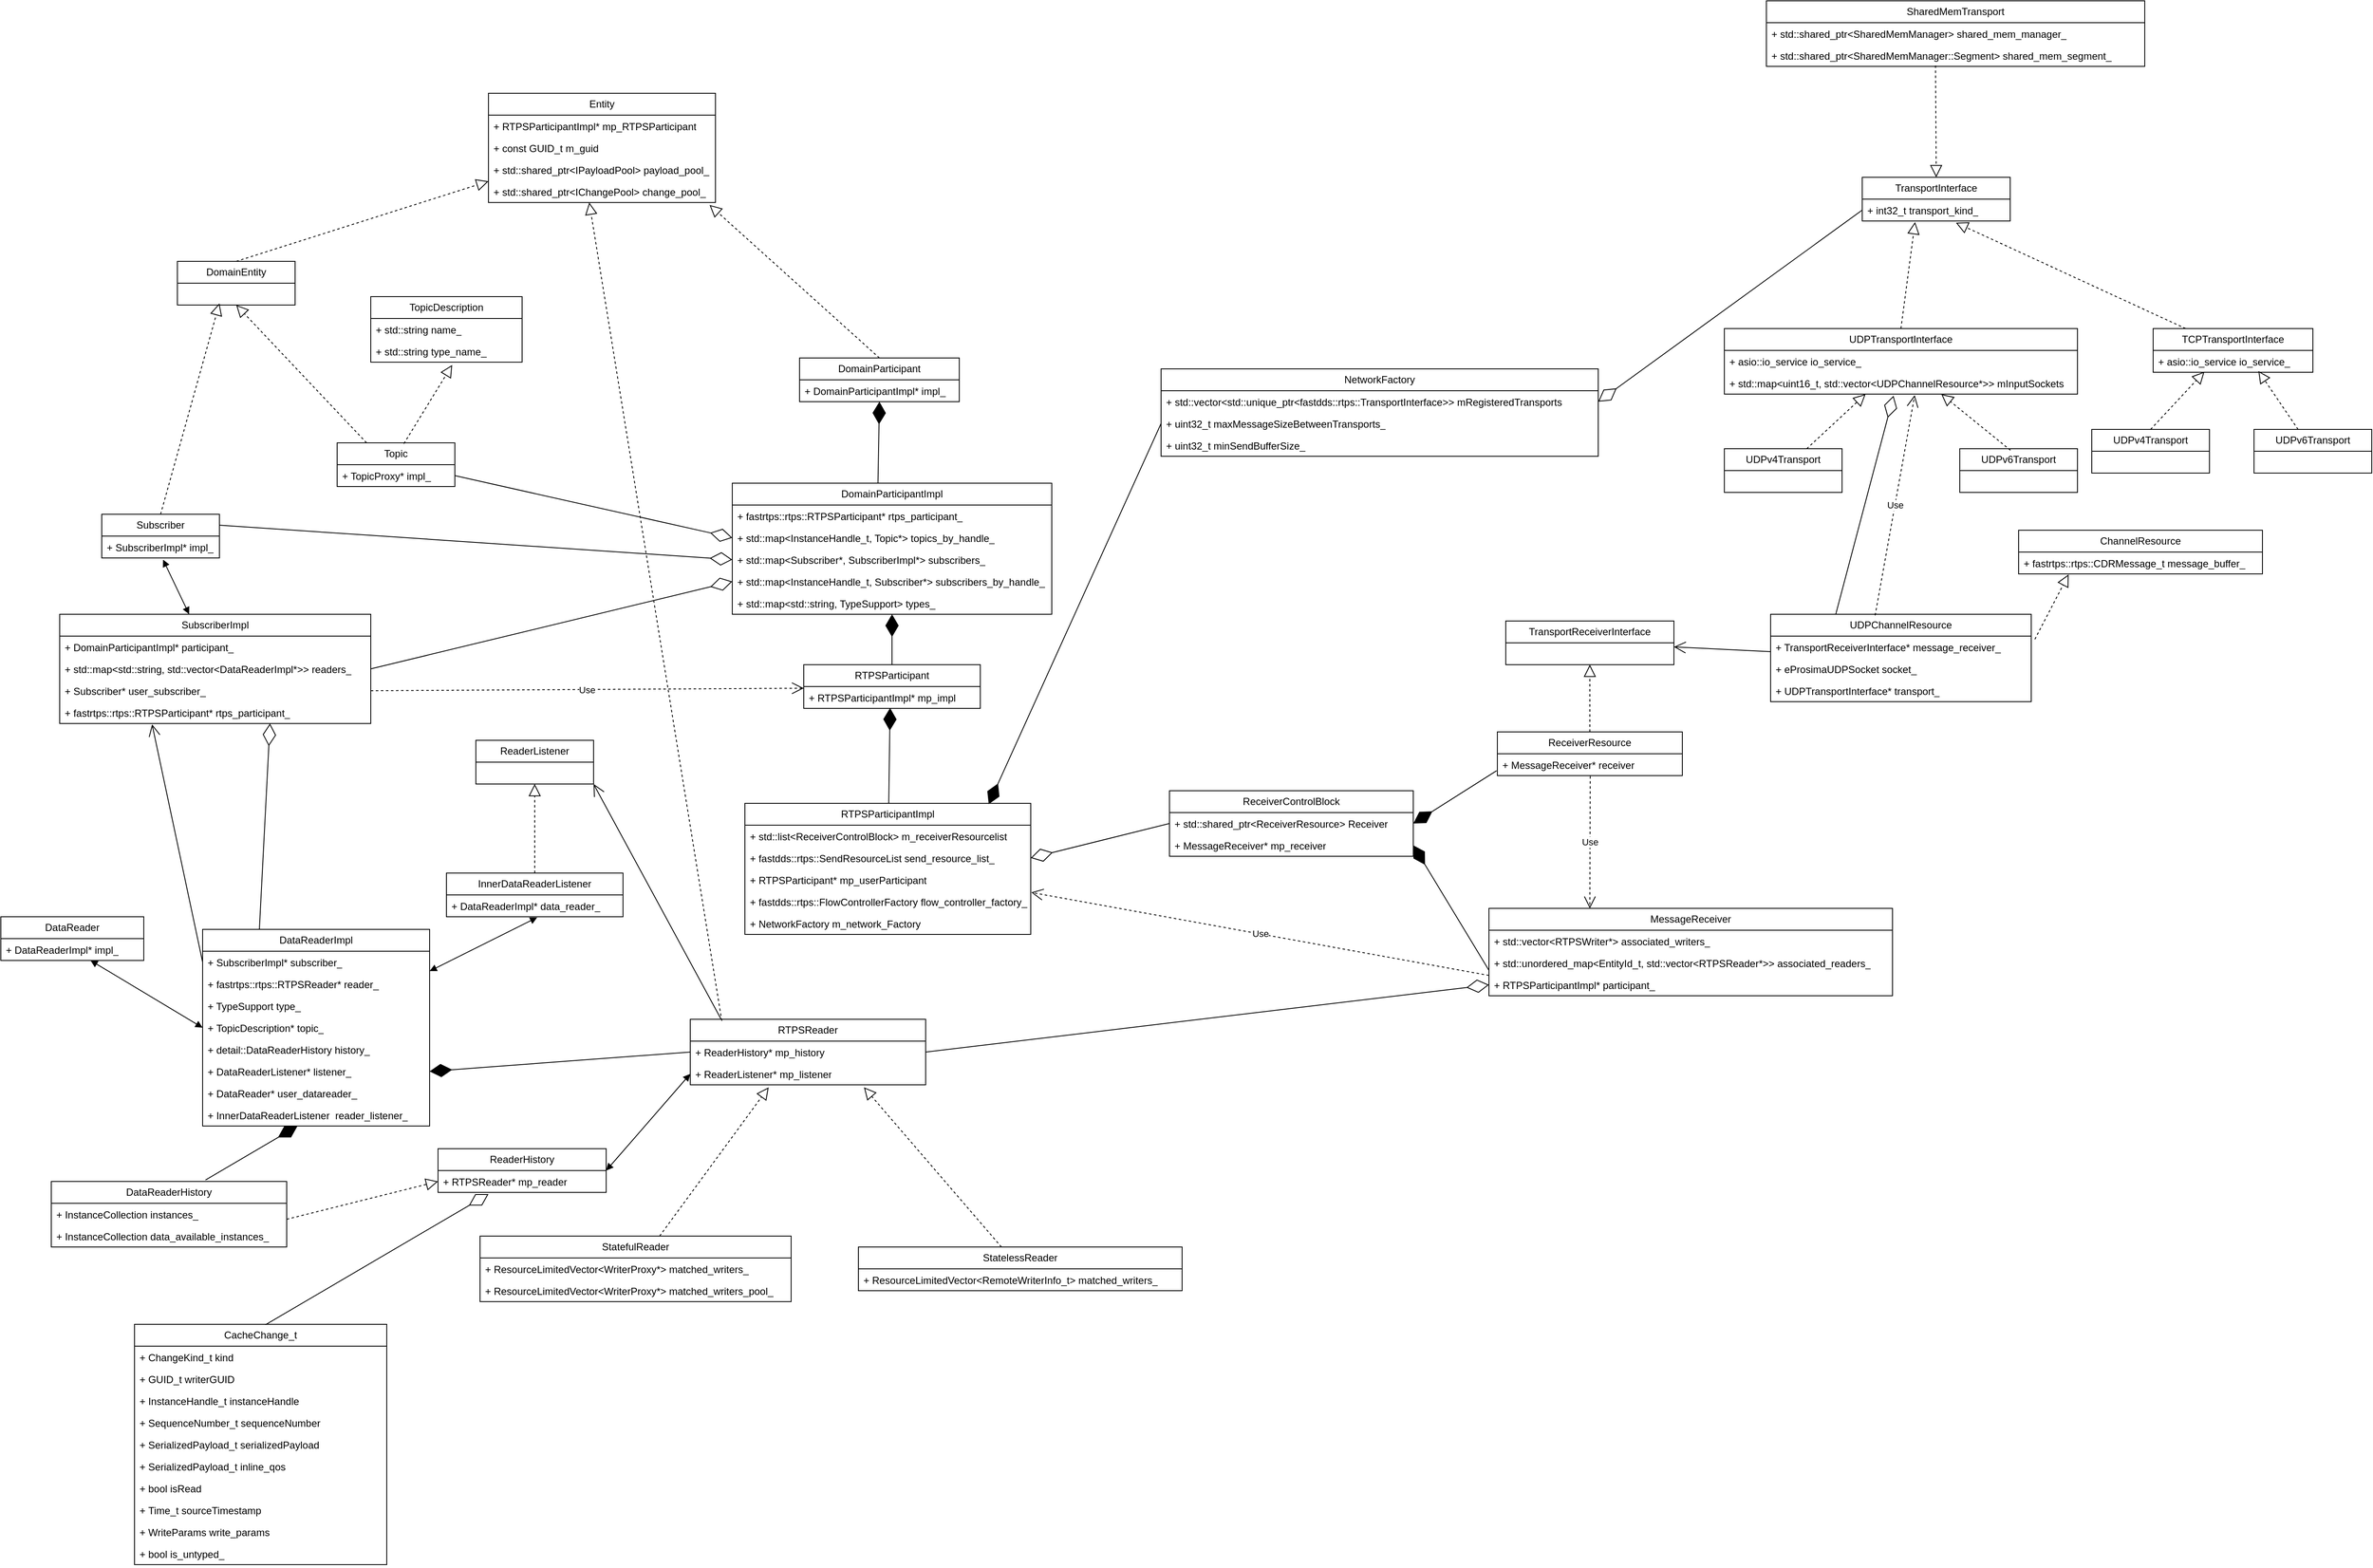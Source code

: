 <mxfile version="27.0.2">
  <diagram name="第 1 页" id="vm6wRU-FiRaA4zd8OIxc">
    <mxGraphModel dx="2172" dy="2012" grid="1" gridSize="10" guides="1" tooltips="1" connect="1" arrows="1" fold="1" page="1" pageScale="1" pageWidth="827" pageHeight="1169" math="0" shadow="0">
      <root>
        <mxCell id="0" />
        <mxCell id="1" parent="0" />
        <mxCell id="5msKdxK_E8r9SVuPKgx9-21" value="DomainParticipant" style="swimlane;fontStyle=0;childLayout=stackLayout;horizontal=1;startSize=26;fillColor=none;horizontalStack=0;resizeParent=1;resizeParentMax=0;resizeLast=0;collapsible=1;marginBottom=0;whiteSpace=wrap;html=1;" parent="1" vertex="1">
          <mxGeometry x="390" y="255" width="190" height="52" as="geometry" />
        </mxCell>
        <mxCell id="5msKdxK_E8r9SVuPKgx9-22" value="+&amp;nbsp;DomainParticipantImpl* impl_" style="text;strokeColor=none;fillColor=none;align=left;verticalAlign=top;spacingLeft=4;spacingRight=4;overflow=hidden;rotatable=0;points=[[0,0.5],[1,0.5]];portConstraint=eastwest;whiteSpace=wrap;html=1;" parent="5msKdxK_E8r9SVuPKgx9-21" vertex="1">
          <mxGeometry y="26" width="190" height="26" as="geometry" />
        </mxCell>
        <mxCell id="5msKdxK_E8r9SVuPKgx9-23" value="Topic" style="swimlane;fontStyle=0;childLayout=stackLayout;horizontal=1;startSize=26;fillColor=none;horizontalStack=0;resizeParent=1;resizeParentMax=0;resizeLast=0;collapsible=1;marginBottom=0;whiteSpace=wrap;html=1;" parent="1" vertex="1">
          <mxGeometry x="-160" y="356" width="140" height="52" as="geometry" />
        </mxCell>
        <mxCell id="5msKdxK_E8r9SVuPKgx9-24" value="+ TopicProxy* impl_" style="text;strokeColor=none;fillColor=none;align=left;verticalAlign=top;spacingLeft=4;spacingRight=4;overflow=hidden;rotatable=0;points=[[0,0.5],[1,0.5]];portConstraint=eastwest;whiteSpace=wrap;html=1;" parent="5msKdxK_E8r9SVuPKgx9-23" vertex="1">
          <mxGeometry y="26" width="140" height="26" as="geometry" />
        </mxCell>
        <mxCell id="5msKdxK_E8r9SVuPKgx9-25" value="TopicDescription" style="swimlane;fontStyle=0;childLayout=stackLayout;horizontal=1;startSize=26;fillColor=none;horizontalStack=0;resizeParent=1;resizeParentMax=0;resizeLast=0;collapsible=1;marginBottom=0;whiteSpace=wrap;html=1;" parent="1" vertex="1">
          <mxGeometry x="-120" y="182" width="180" height="78" as="geometry" />
        </mxCell>
        <mxCell id="5msKdxK_E8r9SVuPKgx9-26" value="+ std::string name_" style="text;strokeColor=none;fillColor=none;align=left;verticalAlign=top;spacingLeft=4;spacingRight=4;overflow=hidden;rotatable=0;points=[[0,0.5],[1,0.5]];portConstraint=eastwest;whiteSpace=wrap;html=1;" parent="5msKdxK_E8r9SVuPKgx9-25" vertex="1">
          <mxGeometry y="26" width="180" height="26" as="geometry" />
        </mxCell>
        <mxCell id="5msKdxK_E8r9SVuPKgx9-27" value="+ std::string type_name_" style="text;strokeColor=none;fillColor=none;align=left;verticalAlign=top;spacingLeft=4;spacingRight=4;overflow=hidden;rotatable=0;points=[[0,0.5],[1,0.5]];portConstraint=eastwest;whiteSpace=wrap;html=1;" parent="5msKdxK_E8r9SVuPKgx9-25" vertex="1">
          <mxGeometry y="52" width="180" height="26" as="geometry" />
        </mxCell>
        <mxCell id="5msKdxK_E8r9SVuPKgx9-28" value="&lt;span style=&quot;text-align: left;&quot;&gt;DomainParticipantImpl&lt;/span&gt;" style="swimlane;fontStyle=0;childLayout=stackLayout;horizontal=1;startSize=26;fillColor=none;horizontalStack=0;resizeParent=1;resizeParentMax=0;resizeLast=0;collapsible=1;marginBottom=0;whiteSpace=wrap;html=1;" parent="1" vertex="1">
          <mxGeometry x="310" y="404" width="380" height="156" as="geometry" />
        </mxCell>
        <mxCell id="5msKdxK_E8r9SVuPKgx9-29" value="+&amp;nbsp;fastrtps::rtps::RTPSParticipant* rtps_participant_" style="text;strokeColor=none;fillColor=none;align=left;verticalAlign=top;spacingLeft=4;spacingRight=4;overflow=hidden;rotatable=0;points=[[0,0.5],[1,0.5]];portConstraint=eastwest;whiteSpace=wrap;html=1;" parent="5msKdxK_E8r9SVuPKgx9-28" vertex="1">
          <mxGeometry y="26" width="380" height="26" as="geometry" />
        </mxCell>
        <mxCell id="5msKdxK_E8r9SVuPKgx9-30" value="+ std::map&amp;lt;InstanceHandle_t, Topic*&amp;gt; topics_by_handle_" style="text;strokeColor=none;fillColor=none;align=left;verticalAlign=top;spacingLeft=4;spacingRight=4;overflow=hidden;rotatable=0;points=[[0,0.5],[1,0.5]];portConstraint=eastwest;whiteSpace=wrap;html=1;" parent="5msKdxK_E8r9SVuPKgx9-28" vertex="1">
          <mxGeometry y="52" width="380" height="26" as="geometry" />
        </mxCell>
        <mxCell id="5msKdxK_E8r9SVuPKgx9-31" value="+&amp;nbsp;std::map&amp;lt;Subscriber*, SubscriberImpl*&amp;gt; subscribers_" style="text;strokeColor=none;fillColor=none;align=left;verticalAlign=top;spacingLeft=4;spacingRight=4;overflow=hidden;rotatable=0;points=[[0,0.5],[1,0.5]];portConstraint=eastwest;whiteSpace=wrap;html=1;" parent="5msKdxK_E8r9SVuPKgx9-28" vertex="1">
          <mxGeometry y="78" width="380" height="26" as="geometry" />
        </mxCell>
        <mxCell id="5msKdxK_E8r9SVuPKgx9-32" value="+ std::map&amp;lt;InstanceHandle_t, Subscriber*&amp;gt; subscribers_by_handle_" style="text;strokeColor=none;fillColor=none;align=left;verticalAlign=top;spacingLeft=4;spacingRight=4;overflow=hidden;rotatable=0;points=[[0,0.5],[1,0.5]];portConstraint=eastwest;whiteSpace=wrap;html=1;" parent="5msKdxK_E8r9SVuPKgx9-28" vertex="1">
          <mxGeometry y="104" width="380" height="26" as="geometry" />
        </mxCell>
        <mxCell id="yxsyLYAX-XFM5WchAZB6-1" value="+&amp;nbsp;std::map&amp;lt;std::string, TypeSupport&amp;gt; types_" style="text;strokeColor=none;fillColor=none;align=left;verticalAlign=top;spacingLeft=4;spacingRight=4;overflow=hidden;rotatable=0;points=[[0,0.5],[1,0.5]];portConstraint=eastwest;whiteSpace=wrap;html=1;" parent="5msKdxK_E8r9SVuPKgx9-28" vertex="1">
          <mxGeometry y="130" width="380" height="26" as="geometry" />
        </mxCell>
        <mxCell id="5msKdxK_E8r9SVuPKgx9-33" value="&lt;span style=&quot;text-align: left;&quot;&gt;RTPSParticipant&lt;/span&gt;" style="swimlane;fontStyle=0;childLayout=stackLayout;horizontal=1;startSize=26;fillColor=none;horizontalStack=0;resizeParent=1;resizeParentMax=0;resizeLast=0;collapsible=1;marginBottom=0;whiteSpace=wrap;html=1;" parent="1" vertex="1">
          <mxGeometry x="395" y="620" width="210" height="52" as="geometry" />
        </mxCell>
        <mxCell id="5msKdxK_E8r9SVuPKgx9-34" value="+&amp;nbsp;RTPSParticipantImpl* mp_impl" style="text;strokeColor=none;fillColor=none;align=left;verticalAlign=top;spacingLeft=4;spacingRight=4;overflow=hidden;rotatable=0;points=[[0,0.5],[1,0.5]];portConstraint=eastwest;whiteSpace=wrap;html=1;" parent="5msKdxK_E8r9SVuPKgx9-33" vertex="1">
          <mxGeometry y="26" width="210" height="26" as="geometry" />
        </mxCell>
        <mxCell id="5msKdxK_E8r9SVuPKgx9-35" value="" style="endArrow=diamondThin;endFill=1;endSize=24;html=1;rounded=0;entryX=0.5;entryY=1;entryDx=0;entryDy=0;exitX=0.456;exitY=0;exitDx=0;exitDy=0;exitPerimeter=0;" parent="1" source="5msKdxK_E8r9SVuPKgx9-28" target="5msKdxK_E8r9SVuPKgx9-21" edge="1">
          <mxGeometry width="160" relative="1" as="geometry">
            <mxPoint x="230" y="295" as="sourcePoint" />
            <mxPoint x="390" y="295" as="targetPoint" />
          </mxGeometry>
        </mxCell>
        <mxCell id="5msKdxK_E8r9SVuPKgx9-36" value="" style="endArrow=diamondThin;endFill=1;endSize=24;html=1;rounded=0;exitX=0.5;exitY=0;exitDx=0;exitDy=0;" parent="1" source="5msKdxK_E8r9SVuPKgx9-33" target="5msKdxK_E8r9SVuPKgx9-28" edge="1">
          <mxGeometry width="160" relative="1" as="geometry">
            <mxPoint x="441" y="575" as="sourcePoint" />
            <mxPoint x="497.34" y="574.822" as="targetPoint" />
          </mxGeometry>
        </mxCell>
        <mxCell id="5msKdxK_E8r9SVuPKgx9-37" value="RTPSParticipantImpl" style="swimlane;fontStyle=0;childLayout=stackLayout;horizontal=1;startSize=26;fillColor=none;horizontalStack=0;resizeParent=1;resizeParentMax=0;resizeLast=0;collapsible=1;marginBottom=0;whiteSpace=wrap;html=1;" parent="1" vertex="1">
          <mxGeometry x="325" y="785" width="340" height="156" as="geometry" />
        </mxCell>
        <mxCell id="5msKdxK_E8r9SVuPKgx9-38" value="+&amp;nbsp;std::list&amp;lt;ReceiverControlBlock&amp;gt; m_receiverResourcelist" style="text;strokeColor=none;fillColor=none;align=left;verticalAlign=top;spacingLeft=4;spacingRight=4;overflow=hidden;rotatable=0;points=[[0,0.5],[1,0.5]];portConstraint=eastwest;whiteSpace=wrap;html=1;" parent="5msKdxK_E8r9SVuPKgx9-37" vertex="1">
          <mxGeometry y="26" width="340" height="26" as="geometry" />
        </mxCell>
        <mxCell id="5msKdxK_E8r9SVuPKgx9-39" value="+ fastdds::rtps::SendResourceList send_resource_list_" style="text;strokeColor=none;fillColor=none;align=left;verticalAlign=top;spacingLeft=4;spacingRight=4;overflow=hidden;rotatable=0;points=[[0,0.5],[1,0.5]];portConstraint=eastwest;whiteSpace=wrap;html=1;" parent="5msKdxK_E8r9SVuPKgx9-37" vertex="1">
          <mxGeometry y="52" width="340" height="26" as="geometry" />
        </mxCell>
        <mxCell id="5msKdxK_E8r9SVuPKgx9-40" value="+ RTPSParticipant* mp_userParticipant" style="text;strokeColor=none;fillColor=none;align=left;verticalAlign=top;spacingLeft=4;spacingRight=4;overflow=hidden;rotatable=0;points=[[0,0.5],[1,0.5]];portConstraint=eastwest;whiteSpace=wrap;html=1;" parent="5msKdxK_E8r9SVuPKgx9-37" vertex="1">
          <mxGeometry y="78" width="340" height="26" as="geometry" />
        </mxCell>
        <mxCell id="5msKdxK_E8r9SVuPKgx9-41" value="+&amp;nbsp;fastdds::rtps::FlowControllerFactory flow_controller_factory_" style="text;strokeColor=none;fillColor=none;align=left;verticalAlign=top;spacingLeft=4;spacingRight=4;overflow=hidden;rotatable=0;points=[[0,0.5],[1,0.5]];portConstraint=eastwest;whiteSpace=wrap;html=1;" parent="5msKdxK_E8r9SVuPKgx9-37" vertex="1">
          <mxGeometry y="104" width="340" height="26" as="geometry" />
        </mxCell>
        <mxCell id="5msKdxK_E8r9SVuPKgx9-42" value="+&amp;nbsp;NetworkFactory m_network_Factory" style="text;strokeColor=none;fillColor=none;align=left;verticalAlign=top;spacingLeft=4;spacingRight=4;overflow=hidden;rotatable=0;points=[[0,0.5],[1,0.5]];portConstraint=eastwest;whiteSpace=wrap;html=1;" parent="5msKdxK_E8r9SVuPKgx9-37" vertex="1">
          <mxGeometry y="130" width="340" height="26" as="geometry" />
        </mxCell>
        <mxCell id="5msKdxK_E8r9SVuPKgx9-43" value="" style="endArrow=diamondThin;endFill=1;endSize=24;html=1;rounded=0;entryX=0.489;entryY=0.981;entryDx=0;entryDy=0;entryPerimeter=0;" parent="1" source="5msKdxK_E8r9SVuPKgx9-37" target="5msKdxK_E8r9SVuPKgx9-34" edge="1">
          <mxGeometry width="160" relative="1" as="geometry">
            <mxPoint x="180" y="394" as="sourcePoint" />
            <mxPoint x="310" y="394" as="targetPoint" />
          </mxGeometry>
        </mxCell>
        <mxCell id="5msKdxK_E8r9SVuPKgx9-44" value="DomainEntity" style="swimlane;fontStyle=0;childLayout=stackLayout;horizontal=1;startSize=26;fillColor=none;horizontalStack=0;resizeParent=1;resizeParentMax=0;resizeLast=0;collapsible=1;marginBottom=0;whiteSpace=wrap;html=1;" parent="1" vertex="1">
          <mxGeometry x="-350" y="140" width="140" height="52" as="geometry" />
        </mxCell>
        <mxCell id="5msKdxK_E8r9SVuPKgx9-45" value="" style="endArrow=block;dashed=1;endFill=0;endSize=12;html=1;rounded=0;entryX=0;entryY=0.03;entryDx=0;entryDy=0;exitX=0.5;exitY=0;exitDx=0;exitDy=0;entryPerimeter=0;" parent="1" source="5msKdxK_E8r9SVuPKgx9-44" target="5msKdxK_E8r9SVuPKgx9-131" edge="1">
          <mxGeometry width="160" relative="1" as="geometry">
            <mxPoint x="320" y="210" as="sourcePoint" />
            <mxPoint x="-285.0" y="22.0" as="targetPoint" />
          </mxGeometry>
        </mxCell>
        <mxCell id="5msKdxK_E8r9SVuPKgx9-48" value="" style="endArrow=block;dashed=1;endFill=0;endSize=12;html=1;rounded=0;entryX=0.5;entryY=1;entryDx=0;entryDy=0;exitX=0.25;exitY=0;exitDx=0;exitDy=0;" parent="1" source="5msKdxK_E8r9SVuPKgx9-23" target="5msKdxK_E8r9SVuPKgx9-44" edge="1">
          <mxGeometry width="160" relative="1" as="geometry">
            <mxPoint x="-130" y="350" as="sourcePoint" />
            <mxPoint x="285" y="102" as="targetPoint" />
          </mxGeometry>
        </mxCell>
        <mxCell id="5msKdxK_E8r9SVuPKgx9-49" value="" style="endArrow=diamondThin;endFill=0;endSize=24;html=1;rounded=0;entryX=0;entryY=0.5;entryDx=0;entryDy=0;exitX=1;exitY=0.5;exitDx=0;exitDy=0;" parent="1" source="5msKdxK_E8r9SVuPKgx9-24" target="5msKdxK_E8r9SVuPKgx9-30" edge="1">
          <mxGeometry width="160" relative="1" as="geometry">
            <mxPoint x="70" y="310" as="sourcePoint" />
            <mxPoint x="230" y="310" as="targetPoint" />
          </mxGeometry>
        </mxCell>
        <mxCell id="5msKdxK_E8r9SVuPKgx9-50" value="" style="endArrow=block;dashed=1;endFill=0;endSize=12;html=1;rounded=0;entryX=0.538;entryY=1.128;entryDx=0;entryDy=0;entryPerimeter=0;exitX=0.567;exitY=0.019;exitDx=0;exitDy=0;exitPerimeter=0;" parent="1" source="5msKdxK_E8r9SVuPKgx9-23" target="5msKdxK_E8r9SVuPKgx9-27" edge="1">
          <mxGeometry width="160" relative="1" as="geometry">
            <mxPoint x="-125" y="356" as="sourcePoint" />
            <mxPoint x="100" y="272" as="targetPoint" />
          </mxGeometry>
        </mxCell>
        <mxCell id="5msKdxK_E8r9SVuPKgx9-127" value="Entity" style="swimlane;fontStyle=0;childLayout=stackLayout;horizontal=1;startSize=26;fillColor=none;horizontalStack=0;resizeParent=1;resizeParentMax=0;resizeLast=0;collapsible=1;marginBottom=0;whiteSpace=wrap;html=1;" parent="1" vertex="1">
          <mxGeometry x="20" y="-60" width="270" height="130" as="geometry" />
        </mxCell>
        <mxCell id="5msKdxK_E8r9SVuPKgx9-128" value="+ RTPSParticipantImpl* mp_RTPSParticipant" style="text;strokeColor=none;fillColor=none;align=left;verticalAlign=top;spacingLeft=4;spacingRight=4;overflow=hidden;rotatable=0;points=[[0,0.5],[1,0.5]];portConstraint=eastwest;whiteSpace=wrap;html=1;" parent="5msKdxK_E8r9SVuPKgx9-127" vertex="1">
          <mxGeometry y="26" width="270" height="26" as="geometry" />
        </mxCell>
        <mxCell id="5msKdxK_E8r9SVuPKgx9-129" value="+ const GUID_t m_guid" style="text;strokeColor=none;fillColor=none;align=left;verticalAlign=top;spacingLeft=4;spacingRight=4;overflow=hidden;rotatable=0;points=[[0,0.5],[1,0.5]];portConstraint=eastwest;whiteSpace=wrap;html=1;" parent="5msKdxK_E8r9SVuPKgx9-127" vertex="1">
          <mxGeometry y="52" width="270" height="26" as="geometry" />
        </mxCell>
        <mxCell id="5msKdxK_E8r9SVuPKgx9-130" value="+ std::shared_ptr&amp;lt;IPayloadPool&amp;gt; payload_pool_" style="text;strokeColor=none;fillColor=none;align=left;verticalAlign=top;spacingLeft=4;spacingRight=4;overflow=hidden;rotatable=0;points=[[0,0.5],[1,0.5]];portConstraint=eastwest;whiteSpace=wrap;html=1;" parent="5msKdxK_E8r9SVuPKgx9-127" vertex="1">
          <mxGeometry y="78" width="270" height="26" as="geometry" />
        </mxCell>
        <mxCell id="5msKdxK_E8r9SVuPKgx9-131" value="+&amp;nbsp;std::shared_ptr&amp;lt;IChangePool&amp;gt; change_pool_" style="text;strokeColor=none;fillColor=none;align=left;verticalAlign=top;spacingLeft=4;spacingRight=4;overflow=hidden;rotatable=0;points=[[0,0.5],[1,0.5]];portConstraint=eastwest;whiteSpace=wrap;html=1;" parent="5msKdxK_E8r9SVuPKgx9-127" vertex="1">
          <mxGeometry y="104" width="270" height="26" as="geometry" />
        </mxCell>
        <mxCell id="5msKdxK_E8r9SVuPKgx9-134" value="" style="endArrow=block;dashed=1;endFill=0;endSize=12;html=1;rounded=0;entryX=0.974;entryY=1.113;entryDx=0;entryDy=0;exitX=0.5;exitY=0;exitDx=0;exitDy=0;entryPerimeter=0;" parent="1" source="5msKdxK_E8r9SVuPKgx9-21" target="5msKdxK_E8r9SVuPKgx9-131" edge="1">
          <mxGeometry width="160" relative="1" as="geometry">
            <mxPoint x="-270" y="150" as="sourcePoint" />
            <mxPoint x="30" y="55" as="targetPoint" />
          </mxGeometry>
        </mxCell>
        <mxCell id="HrnX2ELBzhHlNBZe5HWv-1" value="Subscriber" style="swimlane;fontStyle=0;childLayout=stackLayout;horizontal=1;startSize=26;fillColor=none;horizontalStack=0;resizeParent=1;resizeParentMax=0;resizeLast=0;collapsible=1;marginBottom=0;whiteSpace=wrap;html=1;" parent="1" vertex="1">
          <mxGeometry x="-440" y="441" width="140" height="52" as="geometry" />
        </mxCell>
        <mxCell id="HrnX2ELBzhHlNBZe5HWv-2" value="+ SubscriberImpl* impl_" style="text;strokeColor=none;fillColor=none;align=left;verticalAlign=top;spacingLeft=4;spacingRight=4;overflow=hidden;rotatable=0;points=[[0,0.5],[1,0.5]];portConstraint=eastwest;whiteSpace=wrap;html=1;" parent="HrnX2ELBzhHlNBZe5HWv-1" vertex="1">
          <mxGeometry y="26" width="140" height="26" as="geometry" />
        </mxCell>
        <mxCell id="HrnX2ELBzhHlNBZe5HWv-5" value="&lt;span style=&quot;text-align: left;&quot;&gt;SubscriberImpl&lt;/span&gt;" style="swimlane;fontStyle=0;childLayout=stackLayout;horizontal=1;startSize=26;fillColor=none;horizontalStack=0;resizeParent=1;resizeParentMax=0;resizeLast=0;collapsible=1;marginBottom=0;whiteSpace=wrap;html=1;" parent="1" vertex="1">
          <mxGeometry x="-490" y="560" width="370" height="130" as="geometry" />
        </mxCell>
        <mxCell id="HrnX2ELBzhHlNBZe5HWv-6" value="+&amp;nbsp;DomainParticipantImpl* participant_" style="text;strokeColor=none;fillColor=none;align=left;verticalAlign=top;spacingLeft=4;spacingRight=4;overflow=hidden;rotatable=0;points=[[0,0.5],[1,0.5]];portConstraint=eastwest;whiteSpace=wrap;html=1;" parent="HrnX2ELBzhHlNBZe5HWv-5" vertex="1">
          <mxGeometry y="26" width="370" height="26" as="geometry" />
        </mxCell>
        <mxCell id="HrnX2ELBzhHlNBZe5HWv-7" value="+&amp;nbsp;std::map&amp;lt;std::string, std::vector&amp;lt;DataReaderImpl*&amp;gt;&amp;gt; readers_" style="text;strokeColor=none;fillColor=none;align=left;verticalAlign=top;spacingLeft=4;spacingRight=4;overflow=hidden;rotatable=0;points=[[0,0.5],[1,0.5]];portConstraint=eastwest;whiteSpace=wrap;html=1;" parent="HrnX2ELBzhHlNBZe5HWv-5" vertex="1">
          <mxGeometry y="52" width="370" height="26" as="geometry" />
        </mxCell>
        <mxCell id="HrnX2ELBzhHlNBZe5HWv-8" value="+&amp;nbsp;Subscriber* user_subscriber_" style="text;strokeColor=none;fillColor=none;align=left;verticalAlign=top;spacingLeft=4;spacingRight=4;overflow=hidden;rotatable=0;points=[[0,0.5],[1,0.5]];portConstraint=eastwest;whiteSpace=wrap;html=1;" parent="HrnX2ELBzhHlNBZe5HWv-5" vertex="1">
          <mxGeometry y="78" width="370" height="26" as="geometry" />
        </mxCell>
        <mxCell id="HrnX2ELBzhHlNBZe5HWv-9" value="+&amp;nbsp;fastrtps::rtps::RTPSParticipant* rtps_participant_" style="text;strokeColor=none;fillColor=none;align=left;verticalAlign=top;spacingLeft=4;spacingRight=4;overflow=hidden;rotatable=0;points=[[0,0.5],[1,0.5]];portConstraint=eastwest;whiteSpace=wrap;html=1;" parent="HrnX2ELBzhHlNBZe5HWv-5" vertex="1">
          <mxGeometry y="104" width="370" height="26" as="geometry" />
        </mxCell>
        <mxCell id="HrnX2ELBzhHlNBZe5HWv-10" value="" style="endArrow=block;startArrow=block;endFill=1;startFill=1;html=1;rounded=0;exitX=0.521;exitY=1.077;exitDx=0;exitDy=0;exitPerimeter=0;" parent="1" source="HrnX2ELBzhHlNBZe5HWv-2" target="HrnX2ELBzhHlNBZe5HWv-5" edge="1">
          <mxGeometry width="160" relative="1" as="geometry">
            <mxPoint x="-387" y="474" as="sourcePoint" />
            <mxPoint x="-439" y="621" as="targetPoint" />
          </mxGeometry>
        </mxCell>
        <mxCell id="HrnX2ELBzhHlNBZe5HWv-11" value="" style="endArrow=block;dashed=1;endFill=0;endSize=12;html=1;rounded=0;exitX=0.5;exitY=0;exitDx=0;exitDy=0;" parent="1" source="HrnX2ELBzhHlNBZe5HWv-1" edge="1">
          <mxGeometry width="160" relative="1" as="geometry">
            <mxPoint x="-115" y="366" as="sourcePoint" />
            <mxPoint x="-300" y="190" as="targetPoint" />
          </mxGeometry>
        </mxCell>
        <mxCell id="HrnX2ELBzhHlNBZe5HWv-12" value="" style="endArrow=diamondThin;endFill=0;endSize=24;html=1;rounded=0;entryX=0;entryY=0.5;entryDx=0;entryDy=0;exitX=1;exitY=0.25;exitDx=0;exitDy=0;" parent="1" source="HrnX2ELBzhHlNBZe5HWv-1" target="5msKdxK_E8r9SVuPKgx9-31" edge="1">
          <mxGeometry width="160" relative="1" as="geometry">
            <mxPoint x="-10" y="405" as="sourcePoint" />
            <mxPoint x="320" y="490" as="targetPoint" />
          </mxGeometry>
        </mxCell>
        <mxCell id="HrnX2ELBzhHlNBZe5HWv-13" value="" style="endArrow=diamondThin;endFill=0;endSize=24;html=1;rounded=0;entryX=0;entryY=0.5;entryDx=0;entryDy=0;exitX=1;exitY=0.5;exitDx=0;exitDy=0;" parent="1" source="HrnX2ELBzhHlNBZe5HWv-7" target="5msKdxK_E8r9SVuPKgx9-32" edge="1">
          <mxGeometry width="160" relative="1" as="geometry">
            <mxPoint x="-295" y="476" as="sourcePoint" />
            <mxPoint x="320" y="516" as="targetPoint" />
          </mxGeometry>
        </mxCell>
        <mxCell id="HrnX2ELBzhHlNBZe5HWv-14" value="Use" style="endArrow=open;endSize=12;dashed=1;html=1;rounded=0;entryX=0.001;entryY=0.077;entryDx=0;entryDy=0;entryPerimeter=0;exitX=1;exitY=0.5;exitDx=0;exitDy=0;" parent="1" source="HrnX2ELBzhHlNBZe5HWv-8" edge="1">
          <mxGeometry width="160" relative="1" as="geometry">
            <mxPoint x="-230" y="722" as="sourcePoint" />
            <mxPoint x="395" y="648" as="targetPoint" />
          </mxGeometry>
        </mxCell>
        <mxCell id="HrnX2ELBzhHlNBZe5HWv-15" value="DataReaderImpl" style="swimlane;fontStyle=0;childLayout=stackLayout;horizontal=1;startSize=26;fillColor=none;horizontalStack=0;resizeParent=1;resizeParentMax=0;resizeLast=0;collapsible=1;marginBottom=0;whiteSpace=wrap;html=1;" parent="1" vertex="1">
          <mxGeometry x="-320" y="935" width="270" height="234" as="geometry" />
        </mxCell>
        <mxCell id="HrnX2ELBzhHlNBZe5HWv-16" value="+ SubscriberImpl* subscriber_" style="text;strokeColor=none;fillColor=none;align=left;verticalAlign=top;spacingLeft=4;spacingRight=4;overflow=hidden;rotatable=0;points=[[0,0.5],[1,0.5]];portConstraint=eastwest;whiteSpace=wrap;html=1;" parent="HrnX2ELBzhHlNBZe5HWv-15" vertex="1">
          <mxGeometry y="26" width="270" height="26" as="geometry" />
        </mxCell>
        <mxCell id="HrnX2ELBzhHlNBZe5HWv-17" value="+&amp;nbsp;fastrtps::rtps::RTPSReader* reader_" style="text;strokeColor=none;fillColor=none;align=left;verticalAlign=top;spacingLeft=4;spacingRight=4;overflow=hidden;rotatable=0;points=[[0,0.5],[1,0.5]];portConstraint=eastwest;whiteSpace=wrap;html=1;" parent="HrnX2ELBzhHlNBZe5HWv-15" vertex="1">
          <mxGeometry y="52" width="270" height="26" as="geometry" />
        </mxCell>
        <mxCell id="HrnX2ELBzhHlNBZe5HWv-18" value="+ TypeSupport type_" style="text;strokeColor=none;fillColor=none;align=left;verticalAlign=top;spacingLeft=4;spacingRight=4;overflow=hidden;rotatable=0;points=[[0,0.5],[1,0.5]];portConstraint=eastwest;whiteSpace=wrap;html=1;" parent="HrnX2ELBzhHlNBZe5HWv-15" vertex="1">
          <mxGeometry y="78" width="270" height="26" as="geometry" />
        </mxCell>
        <mxCell id="HrnX2ELBzhHlNBZe5HWv-19" value="+&amp;nbsp;TopicDescription* topic_" style="text;strokeColor=none;fillColor=none;align=left;verticalAlign=top;spacingLeft=4;spacingRight=4;overflow=hidden;rotatable=0;points=[[0,0.5],[1,0.5]];portConstraint=eastwest;whiteSpace=wrap;html=1;" parent="HrnX2ELBzhHlNBZe5HWv-15" vertex="1">
          <mxGeometry y="104" width="270" height="26" as="geometry" />
        </mxCell>
        <mxCell id="HrnX2ELBzhHlNBZe5HWv-20" value="+&amp;nbsp;detail::DataReaderHistory history_" style="text;strokeColor=none;fillColor=none;align=left;verticalAlign=top;spacingLeft=4;spacingRight=4;overflow=hidden;rotatable=0;points=[[0,0.5],[1,0.5]];portConstraint=eastwest;whiteSpace=wrap;html=1;" parent="HrnX2ELBzhHlNBZe5HWv-15" vertex="1">
          <mxGeometry y="130" width="270" height="26" as="geometry" />
        </mxCell>
        <mxCell id="HrnX2ELBzhHlNBZe5HWv-21" value="+ DataReaderListener* listener_" style="text;strokeColor=none;fillColor=none;align=left;verticalAlign=top;spacingLeft=4;spacingRight=4;overflow=hidden;rotatable=0;points=[[0,0.5],[1,0.5]];portConstraint=eastwest;whiteSpace=wrap;html=1;" parent="HrnX2ELBzhHlNBZe5HWv-15" vertex="1">
          <mxGeometry y="156" width="270" height="26" as="geometry" />
        </mxCell>
        <mxCell id="HrnX2ELBzhHlNBZe5HWv-24" value="+&amp;nbsp;DataReader* user_datareader_" style="text;strokeColor=none;fillColor=none;align=left;verticalAlign=top;spacingLeft=4;spacingRight=4;overflow=hidden;rotatable=0;points=[[0,0.5],[1,0.5]];portConstraint=eastwest;whiteSpace=wrap;html=1;" parent="HrnX2ELBzhHlNBZe5HWv-15" vertex="1">
          <mxGeometry y="182" width="270" height="26" as="geometry" />
        </mxCell>
        <mxCell id="Xvd7FZ2ElcRuBAnNoigG-66" value="&lt;div style=&quot;text-align: center;&quot;&gt;&lt;span style=&quot;background-color: transparent; color: light-dark(rgb(0, 0, 0), rgb(255, 255, 255));&quot;&gt;+ &lt;/span&gt;&lt;span style=&quot;background-color: transparent;&quot;&gt;InnerDataReaderListener&amp;nbsp;&amp;nbsp;&lt;/span&gt;&lt;span style=&quot;background-color: transparent; text-align: left;&quot;&gt;reader_listener_&lt;/span&gt;&lt;/div&gt;" style="text;strokeColor=none;fillColor=none;align=left;verticalAlign=top;spacingLeft=4;spacingRight=4;overflow=hidden;rotatable=0;points=[[0,0.5],[1,0.5]];portConstraint=eastwest;whiteSpace=wrap;html=1;" parent="HrnX2ELBzhHlNBZe5HWv-15" vertex="1">
          <mxGeometry y="208" width="270" height="26" as="geometry" />
        </mxCell>
        <mxCell id="HrnX2ELBzhHlNBZe5HWv-22" value="DataReader" style="swimlane;fontStyle=0;childLayout=stackLayout;horizontal=1;startSize=26;fillColor=none;horizontalStack=0;resizeParent=1;resizeParentMax=0;resizeLast=0;collapsible=1;marginBottom=0;whiteSpace=wrap;html=1;" parent="1" vertex="1">
          <mxGeometry x="-560" y="920" width="170" height="52" as="geometry" />
        </mxCell>
        <mxCell id="HrnX2ELBzhHlNBZe5HWv-23" value="+&amp;nbsp;DataReaderImpl* impl_" style="text;strokeColor=none;fillColor=none;align=left;verticalAlign=top;spacingLeft=4;spacingRight=4;overflow=hidden;rotatable=0;points=[[0,0.5],[1,0.5]];portConstraint=eastwest;whiteSpace=wrap;html=1;" parent="HrnX2ELBzhHlNBZe5HWv-22" vertex="1">
          <mxGeometry y="26" width="170" height="26" as="geometry" />
        </mxCell>
        <mxCell id="HrnX2ELBzhHlNBZe5HWv-25" value="" style="endArrow=block;startArrow=block;endFill=1;startFill=1;html=1;rounded=0;exitX=0;exitY=0.5;exitDx=0;exitDy=0;" parent="1" source="HrnX2ELBzhHlNBZe5HWv-19" target="HrnX2ELBzhHlNBZe5HWv-23" edge="1">
          <mxGeometry width="160" relative="1" as="geometry">
            <mxPoint x="-111" y="1039" as="sourcePoint" />
            <mxPoint x="-250" y="1039" as="targetPoint" />
          </mxGeometry>
        </mxCell>
        <mxCell id="HrnX2ELBzhHlNBZe5HWv-26" value="" style="endArrow=diamondThin;endFill=0;endSize=24;html=1;rounded=0;entryX=0.676;entryY=1;entryDx=0;entryDy=0;exitX=0.25;exitY=0;exitDx=0;exitDy=0;entryPerimeter=0;" parent="1" source="HrnX2ELBzhHlNBZe5HWv-15" target="HrnX2ELBzhHlNBZe5HWv-9" edge="1">
          <mxGeometry width="160" relative="1" as="geometry">
            <mxPoint x="-110" y="635" as="sourcePoint" />
            <mxPoint x="320" y="542" as="targetPoint" />
          </mxGeometry>
        </mxCell>
        <mxCell id="HrnX2ELBzhHlNBZe5HWv-27" value="" style="endArrow=open;endFill=1;endSize=12;html=1;rounded=0;exitX=0;exitY=0.5;exitDx=0;exitDy=0;entryX=0.297;entryY=1.038;entryDx=0;entryDy=0;entryPerimeter=0;" parent="1" source="HrnX2ELBzhHlNBZe5HWv-16" target="HrnX2ELBzhHlNBZe5HWv-9" edge="1">
          <mxGeometry width="160" relative="1" as="geometry">
            <mxPoint x="-113" y="984" as="sourcePoint" />
            <mxPoint x="-397" y="750" as="targetPoint" />
          </mxGeometry>
        </mxCell>
        <mxCell id="HrnX2ELBzhHlNBZe5HWv-28" value="&lt;span style=&quot;text-align: left;&quot;&gt;RTPSReader&lt;/span&gt;" style="swimlane;fontStyle=0;childLayout=stackLayout;horizontal=1;startSize=26;fillColor=none;horizontalStack=0;resizeParent=1;resizeParentMax=0;resizeLast=0;collapsible=1;marginBottom=0;whiteSpace=wrap;html=1;" parent="1" vertex="1">
          <mxGeometry x="260" y="1042" width="280" height="78" as="geometry" />
        </mxCell>
        <mxCell id="HrnX2ELBzhHlNBZe5HWv-29" value="+ ReaderHistory* mp_history" style="text;strokeColor=none;fillColor=none;align=left;verticalAlign=top;spacingLeft=4;spacingRight=4;overflow=hidden;rotatable=0;points=[[0,0.5],[1,0.5]];portConstraint=eastwest;whiteSpace=wrap;html=1;" parent="HrnX2ELBzhHlNBZe5HWv-28" vertex="1">
          <mxGeometry y="26" width="280" height="26" as="geometry" />
        </mxCell>
        <mxCell id="HrnX2ELBzhHlNBZe5HWv-30" value="+ ReaderListener* mp_listener" style="text;strokeColor=none;fillColor=none;align=left;verticalAlign=top;spacingLeft=4;spacingRight=4;overflow=hidden;rotatable=0;points=[[0,0.5],[1,0.5]];portConstraint=eastwest;whiteSpace=wrap;html=1;" parent="HrnX2ELBzhHlNBZe5HWv-28" vertex="1">
          <mxGeometry y="52" width="280" height="26" as="geometry" />
        </mxCell>
        <mxCell id="HrnX2ELBzhHlNBZe5HWv-31" value="" style="endArrow=block;dashed=1;endFill=0;endSize=12;html=1;rounded=0;entryX=0.444;entryY=1;entryDx=0;entryDy=0;entryPerimeter=0;exitX=0.134;exitY=0.024;exitDx=0;exitDy=0;exitPerimeter=0;" parent="1" source="HrnX2ELBzhHlNBZe5HWv-28" target="5msKdxK_E8r9SVuPKgx9-131" edge="1">
          <mxGeometry width="160" relative="1" as="geometry">
            <mxPoint x="240" y="940" as="sourcePoint" />
            <mxPoint x="160" y="110" as="targetPoint" />
          </mxGeometry>
        </mxCell>
        <mxCell id="HrnX2ELBzhHlNBZe5HWv-32" value="" style="endArrow=diamondThin;endFill=1;endSize=24;html=1;rounded=0;entryX=1;entryY=0.5;entryDx=0;entryDy=0;exitX=0;exitY=0.5;exitDx=0;exitDy=0;" parent="1" source="HrnX2ELBzhHlNBZe5HWv-29" target="HrnX2ELBzhHlNBZe5HWv-21" edge="1">
          <mxGeometry width="160" relative="1" as="geometry">
            <mxPoint x="259" y="1125" as="sourcePoint" />
            <mxPoint x="100" y="1057" as="targetPoint" />
          </mxGeometry>
        </mxCell>
        <mxCell id="HrnX2ELBzhHlNBZe5HWv-33" value="StatefulReader" style="swimlane;fontStyle=0;childLayout=stackLayout;horizontal=1;startSize=26;fillColor=none;horizontalStack=0;resizeParent=1;resizeParentMax=0;resizeLast=0;collapsible=1;marginBottom=0;whiteSpace=wrap;html=1;" parent="1" vertex="1">
          <mxGeometry x="10" y="1300" width="370" height="78" as="geometry" />
        </mxCell>
        <mxCell id="HrnX2ELBzhHlNBZe5HWv-34" value="+ ResourceLimitedVector&amp;lt;WriterProxy*&amp;gt; matched_writers_" style="text;strokeColor=none;fillColor=none;align=left;verticalAlign=top;spacingLeft=4;spacingRight=4;overflow=hidden;rotatable=0;points=[[0,0.5],[1,0.5]];portConstraint=eastwest;whiteSpace=wrap;html=1;" parent="HrnX2ELBzhHlNBZe5HWv-33" vertex="1">
          <mxGeometry y="26" width="370" height="26" as="geometry" />
        </mxCell>
        <mxCell id="HrnX2ELBzhHlNBZe5HWv-35" value="+ ResourceLimitedVector&amp;lt;WriterProxy*&amp;gt; matched_writers_pool_" style="text;strokeColor=none;fillColor=none;align=left;verticalAlign=top;spacingLeft=4;spacingRight=4;overflow=hidden;rotatable=0;points=[[0,0.5],[1,0.5]];portConstraint=eastwest;whiteSpace=wrap;html=1;" parent="HrnX2ELBzhHlNBZe5HWv-33" vertex="1">
          <mxGeometry y="52" width="370" height="26" as="geometry" />
        </mxCell>
        <mxCell id="HrnX2ELBzhHlNBZe5HWv-37" value="StatelessReader" style="swimlane;fontStyle=0;childLayout=stackLayout;horizontal=1;startSize=26;fillColor=none;horizontalStack=0;resizeParent=1;resizeParentMax=0;resizeLast=0;collapsible=1;marginBottom=0;whiteSpace=wrap;html=1;" parent="1" vertex="1">
          <mxGeometry x="460" y="1313" width="385" height="52" as="geometry" />
        </mxCell>
        <mxCell id="HrnX2ELBzhHlNBZe5HWv-38" value="+ ResourceLimitedVector&amp;lt;RemoteWriterInfo_t&amp;gt; matched_writers_" style="text;strokeColor=none;fillColor=none;align=left;verticalAlign=top;spacingLeft=4;spacingRight=4;overflow=hidden;rotatable=0;points=[[0,0.5],[1,0.5]];portConstraint=eastwest;whiteSpace=wrap;html=1;" parent="HrnX2ELBzhHlNBZe5HWv-37" vertex="1">
          <mxGeometry y="26" width="385" height="26" as="geometry" />
        </mxCell>
        <mxCell id="HrnX2ELBzhHlNBZe5HWv-42" value="" style="endArrow=block;dashed=1;endFill=0;endSize=12;html=1;rounded=0;entryX=0.738;entryY=1.115;entryDx=0;entryDy=0;entryPerimeter=0;" parent="1" source="HrnX2ELBzhHlNBZe5HWv-37" target="HrnX2ELBzhHlNBZe5HWv-30" edge="1">
          <mxGeometry width="160" relative="1" as="geometry">
            <mxPoint x="712" y="1322" as="sourcePoint" />
            <mxPoint x="510" y="1140" as="targetPoint" />
          </mxGeometry>
        </mxCell>
        <mxCell id="HrnX2ELBzhHlNBZe5HWv-43" value="" style="endArrow=block;dashed=1;endFill=0;endSize=12;html=1;rounded=0;entryX=0.333;entryY=1.115;entryDx=0;entryDy=0;entryPerimeter=0;" parent="1" source="HrnX2ELBzhHlNBZe5HWv-33" target="HrnX2ELBzhHlNBZe5HWv-30" edge="1">
          <mxGeometry width="160" relative="1" as="geometry">
            <mxPoint x="630" y="1240" as="sourcePoint" />
            <mxPoint x="477" y="1133" as="targetPoint" />
          </mxGeometry>
        </mxCell>
        <mxCell id="HrnX2ELBzhHlNBZe5HWv-44" value="DataReaderHistory" style="swimlane;fontStyle=0;childLayout=stackLayout;horizontal=1;startSize=26;fillColor=none;horizontalStack=0;resizeParent=1;resizeParentMax=0;resizeLast=0;collapsible=1;marginBottom=0;whiteSpace=wrap;html=1;" parent="1" vertex="1">
          <mxGeometry x="-500" y="1235" width="280" height="78" as="geometry" />
        </mxCell>
        <mxCell id="HrnX2ELBzhHlNBZe5HWv-45" value="+ InstanceCollection instances_" style="text;strokeColor=none;fillColor=none;align=left;verticalAlign=top;spacingLeft=4;spacingRight=4;overflow=hidden;rotatable=0;points=[[0,0.5],[1,0.5]];portConstraint=eastwest;whiteSpace=wrap;html=1;" parent="HrnX2ELBzhHlNBZe5HWv-44" vertex="1">
          <mxGeometry y="26" width="280" height="26" as="geometry" />
        </mxCell>
        <mxCell id="HrnX2ELBzhHlNBZe5HWv-46" value="+ InstanceCollection data_available_instances_" style="text;strokeColor=none;fillColor=none;align=left;verticalAlign=top;spacingLeft=4;spacingRight=4;overflow=hidden;rotatable=0;points=[[0,0.5],[1,0.5]];portConstraint=eastwest;whiteSpace=wrap;html=1;" parent="HrnX2ELBzhHlNBZe5HWv-44" vertex="1">
          <mxGeometry y="52" width="280" height="26" as="geometry" />
        </mxCell>
        <mxCell id="HrnX2ELBzhHlNBZe5HWv-48" value="" style="endArrow=diamondThin;endFill=1;endSize=24;html=1;rounded=0;exitX=0.655;exitY=-0.022;exitDx=0;exitDy=0;exitPerimeter=0;" parent="1" source="HrnX2ELBzhHlNBZe5HWv-44" target="Xvd7FZ2ElcRuBAnNoigG-66" edge="1">
          <mxGeometry width="160" relative="1" as="geometry">
            <mxPoint x="270" y="1091" as="sourcePoint" />
            <mxPoint x="100" y="1042" as="targetPoint" />
          </mxGeometry>
        </mxCell>
        <mxCell id="HrnX2ELBzhHlNBZe5HWv-49" value="ReaderHistory" style="swimlane;fontStyle=0;childLayout=stackLayout;horizontal=1;startSize=26;fillColor=none;horizontalStack=0;resizeParent=1;resizeParentMax=0;resizeLast=0;collapsible=1;marginBottom=0;whiteSpace=wrap;html=1;" parent="1" vertex="1">
          <mxGeometry x="-40" y="1196" width="200" height="52" as="geometry" />
        </mxCell>
        <mxCell id="HrnX2ELBzhHlNBZe5HWv-50" value="+ RTPSReader* mp_reader" style="text;strokeColor=none;fillColor=none;align=left;verticalAlign=top;spacingLeft=4;spacingRight=4;overflow=hidden;rotatable=0;points=[[0,0.5],[1,0.5]];portConstraint=eastwest;whiteSpace=wrap;html=1;" parent="HrnX2ELBzhHlNBZe5HWv-49" vertex="1">
          <mxGeometry y="26" width="200" height="26" as="geometry" />
        </mxCell>
        <mxCell id="HrnX2ELBzhHlNBZe5HWv-53" value="" style="endArrow=block;dashed=1;endFill=0;endSize=12;html=1;rounded=0;entryX=0;entryY=0.5;entryDx=0;entryDy=0;" parent="1" target="HrnX2ELBzhHlNBZe5HWv-50" edge="1">
          <mxGeometry width="160" relative="1" as="geometry">
            <mxPoint x="-220" y="1280" as="sourcePoint" />
            <mxPoint x="-100" y="1330" as="targetPoint" />
          </mxGeometry>
        </mxCell>
        <mxCell id="Xvd7FZ2ElcRuBAnNoigG-1" value="" style="endArrow=block;startArrow=block;endFill=1;startFill=1;html=1;rounded=0;exitX=0;exitY=0.5;exitDx=0;exitDy=0;entryX=1;entryY=0.5;entryDx=0;entryDy=0;" parent="1" source="HrnX2ELBzhHlNBZe5HWv-30" target="HrnX2ELBzhHlNBZe5HWv-49" edge="1">
          <mxGeometry width="160" relative="1" as="geometry">
            <mxPoint x="240" y="1196" as="sourcePoint" />
            <mxPoint x="130" y="1180" as="targetPoint" />
          </mxGeometry>
        </mxCell>
        <mxCell id="Xvd7FZ2ElcRuBAnNoigG-2" value="NetworkFactory" style="swimlane;fontStyle=0;childLayout=stackLayout;horizontal=1;startSize=26;fillColor=none;horizontalStack=0;resizeParent=1;resizeParentMax=0;resizeLast=0;collapsible=1;marginBottom=0;whiteSpace=wrap;html=1;" parent="1" vertex="1">
          <mxGeometry x="820" y="268" width="520" height="104" as="geometry" />
        </mxCell>
        <mxCell id="Xvd7FZ2ElcRuBAnNoigG-3" value="+ std::vector&amp;lt;std::unique_ptr&amp;lt;fastdds::rtps::TransportInterface&amp;gt;&amp;gt; mRegisteredTransports" style="text;strokeColor=none;fillColor=none;align=left;verticalAlign=top;spacingLeft=4;spacingRight=4;overflow=hidden;rotatable=0;points=[[0,0.5],[1,0.5]];portConstraint=eastwest;whiteSpace=wrap;html=1;" parent="Xvd7FZ2ElcRuBAnNoigG-2" vertex="1">
          <mxGeometry y="26" width="520" height="26" as="geometry" />
        </mxCell>
        <mxCell id="Xvd7FZ2ElcRuBAnNoigG-4" value="+ uint32_t maxMessageSizeBetweenTransports_" style="text;strokeColor=none;fillColor=none;align=left;verticalAlign=top;spacingLeft=4;spacingRight=4;overflow=hidden;rotatable=0;points=[[0,0.5],[1,0.5]];portConstraint=eastwest;whiteSpace=wrap;html=1;" parent="Xvd7FZ2ElcRuBAnNoigG-2" vertex="1">
          <mxGeometry y="52" width="520" height="26" as="geometry" />
        </mxCell>
        <mxCell id="Xvd7FZ2ElcRuBAnNoigG-5" value="+&amp;nbsp;uint32_t minSendBufferSize_" style="text;strokeColor=none;fillColor=none;align=left;verticalAlign=top;spacingLeft=4;spacingRight=4;overflow=hidden;rotatable=0;points=[[0,0.5],[1,0.5]];portConstraint=eastwest;whiteSpace=wrap;html=1;" parent="Xvd7FZ2ElcRuBAnNoigG-2" vertex="1">
          <mxGeometry y="78" width="520" height="26" as="geometry" />
        </mxCell>
        <mxCell id="Xvd7FZ2ElcRuBAnNoigG-6" value="" style="endArrow=diamondThin;endFill=1;endSize=24;html=1;rounded=0;entryX=0.853;entryY=0.007;entryDx=0;entryDy=0;entryPerimeter=0;exitX=0;exitY=0.5;exitDx=0;exitDy=0;" parent="1" source="Xvd7FZ2ElcRuBAnNoigG-4" edge="1">
          <mxGeometry width="160" relative="1" as="geometry">
            <mxPoint x="820" y="-80" as="sourcePoint" />
            <mxPoint x="615" y="786" as="targetPoint" />
          </mxGeometry>
        </mxCell>
        <mxCell id="Xvd7FZ2ElcRuBAnNoigG-7" value="&lt;span style=&quot;text-align: left;&quot;&gt;TransportInterface&lt;/span&gt;" style="swimlane;fontStyle=0;childLayout=stackLayout;horizontal=1;startSize=26;fillColor=none;horizontalStack=0;resizeParent=1;resizeParentMax=0;resizeLast=0;collapsible=1;marginBottom=0;whiteSpace=wrap;html=1;" parent="1" vertex="1">
          <mxGeometry x="1654" y="40" width="176" height="52" as="geometry" />
        </mxCell>
        <mxCell id="Xvd7FZ2ElcRuBAnNoigG-8" value="+&amp;nbsp;int32_t transport_kind_" style="text;strokeColor=none;fillColor=none;align=left;verticalAlign=top;spacingLeft=4;spacingRight=4;overflow=hidden;rotatable=0;points=[[0,0.5],[1,0.5]];portConstraint=eastwest;whiteSpace=wrap;html=1;" parent="Xvd7FZ2ElcRuBAnNoigG-7" vertex="1">
          <mxGeometry y="26" width="176" height="26" as="geometry" />
        </mxCell>
        <mxCell id="Xvd7FZ2ElcRuBAnNoigG-9" value="" style="endArrow=diamondThin;endFill=0;endSize=24;html=1;rounded=0;entryX=1;entryY=0.5;entryDx=0;entryDy=0;exitX=0;exitY=0.5;exitDx=0;exitDy=0;" parent="1" source="Xvd7FZ2ElcRuBAnNoigG-8" edge="1">
          <mxGeometry width="160" relative="1" as="geometry">
            <mxPoint x="1350" y="573" as="sourcePoint" />
            <mxPoint x="1340" y="307" as="targetPoint" />
          </mxGeometry>
        </mxCell>
        <mxCell id="Xvd7FZ2ElcRuBAnNoigG-10" value="SharedMemTransport" style="swimlane;fontStyle=0;childLayout=stackLayout;horizontal=1;startSize=26;fillColor=none;horizontalStack=0;resizeParent=1;resizeParentMax=0;resizeLast=0;collapsible=1;marginBottom=0;whiteSpace=wrap;html=1;" parent="1" vertex="1">
          <mxGeometry x="1540" y="-170" width="450" height="78" as="geometry" />
        </mxCell>
        <mxCell id="Xvd7FZ2ElcRuBAnNoigG-11" value="+ std::shared_ptr&amp;lt;SharedMemManager&amp;gt; shared_mem_manager_" style="text;strokeColor=none;fillColor=none;align=left;verticalAlign=top;spacingLeft=4;spacingRight=4;overflow=hidden;rotatable=0;points=[[0,0.5],[1,0.5]];portConstraint=eastwest;whiteSpace=wrap;html=1;" parent="Xvd7FZ2ElcRuBAnNoigG-10" vertex="1">
          <mxGeometry y="26" width="450" height="26" as="geometry" />
        </mxCell>
        <mxCell id="Xvd7FZ2ElcRuBAnNoigG-12" value="+&amp;nbsp;std::shared_ptr&amp;lt;SharedMemManager::Segment&amp;gt; shared_mem_segment_" style="text;strokeColor=none;fillColor=none;align=left;verticalAlign=top;spacingLeft=4;spacingRight=4;overflow=hidden;rotatable=0;points=[[0,0.5],[1,0.5]];portConstraint=eastwest;whiteSpace=wrap;html=1;" parent="Xvd7FZ2ElcRuBAnNoigG-10" vertex="1">
          <mxGeometry y="52" width="450" height="26" as="geometry" />
        </mxCell>
        <mxCell id="Xvd7FZ2ElcRuBAnNoigG-13" value="" style="endArrow=block;dashed=1;endFill=0;endSize=12;html=1;rounded=0;exitX=0.447;exitY=0.956;exitDx=0;exitDy=0;exitPerimeter=0;entryX=0.5;entryY=0;entryDx=0;entryDy=0;" parent="1" source="Xvd7FZ2ElcRuBAnNoigG-12" target="Xvd7FZ2ElcRuBAnNoigG-7" edge="1">
          <mxGeometry width="160" relative="1" as="geometry">
            <mxPoint x="1800" y="10" as="sourcePoint" />
            <mxPoint x="1960" y="10" as="targetPoint" />
          </mxGeometry>
        </mxCell>
        <mxCell id="Xvd7FZ2ElcRuBAnNoigG-14" value="UDPTransportInterface" style="swimlane;fontStyle=0;childLayout=stackLayout;horizontal=1;startSize=26;fillColor=none;horizontalStack=0;resizeParent=1;resizeParentMax=0;resizeLast=0;collapsible=1;marginBottom=0;whiteSpace=wrap;html=1;" parent="1" vertex="1">
          <mxGeometry x="1490" y="220" width="420" height="78" as="geometry" />
        </mxCell>
        <mxCell id="Xvd7FZ2ElcRuBAnNoigG-15" value="+&amp;nbsp;asio::io_service io_service_" style="text;strokeColor=none;fillColor=none;align=left;verticalAlign=top;spacingLeft=4;spacingRight=4;overflow=hidden;rotatable=0;points=[[0,0.5],[1,0.5]];portConstraint=eastwest;whiteSpace=wrap;html=1;" parent="Xvd7FZ2ElcRuBAnNoigG-14" vertex="1">
          <mxGeometry y="26" width="420" height="26" as="geometry" />
        </mxCell>
        <mxCell id="Xvd7FZ2ElcRuBAnNoigG-50" value="+&amp;nbsp;std::map&amp;lt;uint16_t, std::vector&amp;lt;UDPChannelResource*&amp;gt;&amp;gt; mInputSockets" style="text;strokeColor=none;fillColor=none;align=left;verticalAlign=top;spacingLeft=4;spacingRight=4;overflow=hidden;rotatable=0;points=[[0,0.5],[1,0.5]];portConstraint=eastwest;whiteSpace=wrap;html=1;" parent="Xvd7FZ2ElcRuBAnNoigG-14" vertex="1">
          <mxGeometry y="52" width="420" height="26" as="geometry" />
        </mxCell>
        <mxCell id="Xvd7FZ2ElcRuBAnNoigG-16" value="TCPTransportInterface" style="swimlane;fontStyle=0;childLayout=stackLayout;horizontal=1;startSize=26;fillColor=none;horizontalStack=0;resizeParent=1;resizeParentMax=0;resizeLast=0;collapsible=1;marginBottom=0;whiteSpace=wrap;html=1;" parent="1" vertex="1">
          <mxGeometry x="2000" y="220" width="190" height="52" as="geometry" />
        </mxCell>
        <mxCell id="Xvd7FZ2ElcRuBAnNoigG-17" value="+&amp;nbsp;asio::io_service io_service_" style="text;strokeColor=none;fillColor=none;align=left;verticalAlign=top;spacingLeft=4;spacingRight=4;overflow=hidden;rotatable=0;points=[[0,0.5],[1,0.5]];portConstraint=eastwest;whiteSpace=wrap;html=1;" parent="Xvd7FZ2ElcRuBAnNoigG-16" vertex="1">
          <mxGeometry y="26" width="190" height="26" as="geometry" />
        </mxCell>
        <mxCell id="Xvd7FZ2ElcRuBAnNoigG-18" value="" style="endArrow=block;dashed=1;endFill=0;endSize=12;html=1;rounded=0;exitX=0.5;exitY=0;exitDx=0;exitDy=0;entryX=0.357;entryY=1.049;entryDx=0;entryDy=0;entryPerimeter=0;" parent="1" source="Xvd7FZ2ElcRuBAnNoigG-14" target="Xvd7FZ2ElcRuBAnNoigG-8" edge="1">
          <mxGeometry width="160" relative="1" as="geometry">
            <mxPoint x="1751" y="-83" as="sourcePoint" />
            <mxPoint x="1752" y="50" as="targetPoint" />
          </mxGeometry>
        </mxCell>
        <mxCell id="Xvd7FZ2ElcRuBAnNoigG-19" value="" style="endArrow=block;dashed=1;endFill=0;endSize=12;html=1;rounded=0;entryX=0.633;entryY=1.077;entryDx=0;entryDy=0;entryPerimeter=0;" parent="1" source="Xvd7FZ2ElcRuBAnNoigG-16" target="Xvd7FZ2ElcRuBAnNoigG-8" edge="1">
          <mxGeometry width="160" relative="1" as="geometry">
            <mxPoint x="1645" y="230" as="sourcePoint" />
            <mxPoint x="1727" y="103" as="targetPoint" />
          </mxGeometry>
        </mxCell>
        <mxCell id="Xvd7FZ2ElcRuBAnNoigG-20" value="UDPv4Transport" style="swimlane;fontStyle=0;childLayout=stackLayout;horizontal=1;startSize=26;fillColor=none;horizontalStack=0;resizeParent=1;resizeParentMax=0;resizeLast=0;collapsible=1;marginBottom=0;whiteSpace=wrap;html=1;" parent="1" vertex="1">
          <mxGeometry x="1490" y="363" width="140" height="52" as="geometry" />
        </mxCell>
        <mxCell id="Xvd7FZ2ElcRuBAnNoigG-21" value="UDPv6Transport" style="swimlane;fontStyle=0;childLayout=stackLayout;horizontal=1;startSize=26;fillColor=none;horizontalStack=0;resizeParent=1;resizeParentMax=0;resizeLast=0;collapsible=1;marginBottom=0;whiteSpace=wrap;html=1;" parent="1" vertex="1">
          <mxGeometry x="1770" y="363" width="140" height="52" as="geometry" />
        </mxCell>
        <mxCell id="Xvd7FZ2ElcRuBAnNoigG-22" value="" style="endArrow=block;dashed=1;endFill=0;endSize=12;html=1;rounded=0;" parent="1" source="Xvd7FZ2ElcRuBAnNoigG-20" target="Xvd7FZ2ElcRuBAnNoigG-14" edge="1">
          <mxGeometry width="160" relative="1" as="geometry">
            <mxPoint x="1540" y="415" as="sourcePoint" />
            <mxPoint x="1622" y="288" as="targetPoint" />
          </mxGeometry>
        </mxCell>
        <mxCell id="Xvd7FZ2ElcRuBAnNoigG-23" value="" style="endArrow=block;dashed=1;endFill=0;endSize=12;html=1;rounded=0;exitX=0.431;exitY=0.036;exitDx=0;exitDy=0;exitPerimeter=0;" parent="1" source="Xvd7FZ2ElcRuBAnNoigG-21" target="Xvd7FZ2ElcRuBAnNoigG-14" edge="1">
          <mxGeometry width="160" relative="1" as="geometry">
            <mxPoint x="1551" y="350" as="sourcePoint" />
            <mxPoint x="1622" y="283" as="targetPoint" />
          </mxGeometry>
        </mxCell>
        <mxCell id="Xvd7FZ2ElcRuBAnNoigG-24" value="UDPv4Transport" style="swimlane;fontStyle=0;childLayout=stackLayout;horizontal=1;startSize=26;fillColor=none;horizontalStack=0;resizeParent=1;resizeParentMax=0;resizeLast=0;collapsible=1;marginBottom=0;whiteSpace=wrap;html=1;" parent="1" vertex="1">
          <mxGeometry x="1927" y="340" width="140" height="52" as="geometry" />
        </mxCell>
        <mxCell id="Xvd7FZ2ElcRuBAnNoigG-25" value="UDPv6Transport" style="swimlane;fontStyle=0;childLayout=stackLayout;horizontal=1;startSize=26;fillColor=none;horizontalStack=0;resizeParent=1;resizeParentMax=0;resizeLast=0;collapsible=1;marginBottom=0;whiteSpace=wrap;html=1;" parent="1" vertex="1">
          <mxGeometry x="2120" y="340" width="140" height="52" as="geometry" />
        </mxCell>
        <mxCell id="Xvd7FZ2ElcRuBAnNoigG-26" value="" style="endArrow=block;dashed=1;endFill=0;endSize=12;html=1;rounded=0;entryX=0.321;entryY=0.974;entryDx=0;entryDy=0;entryPerimeter=0;exitX=0.5;exitY=0;exitDx=0;exitDy=0;" parent="1" source="Xvd7FZ2ElcRuBAnNoigG-24" target="Xvd7FZ2ElcRuBAnNoigG-17" edge="1">
          <mxGeometry width="160" relative="1" as="geometry">
            <mxPoint x="1800" y="357" as="sourcePoint" />
            <mxPoint x="1871" y="290" as="targetPoint" />
          </mxGeometry>
        </mxCell>
        <mxCell id="Xvd7FZ2ElcRuBAnNoigG-27" value="" style="endArrow=block;dashed=1;endFill=0;endSize=12;html=1;rounded=0;entryX=0.659;entryY=0.942;entryDx=0;entryDy=0;entryPerimeter=0;" parent="1" source="Xvd7FZ2ElcRuBAnNoigG-25" target="Xvd7FZ2ElcRuBAnNoigG-17" edge="1">
          <mxGeometry width="160" relative="1" as="geometry">
            <mxPoint x="1920" y="350" as="sourcePoint" />
            <mxPoint x="1971" y="281" as="targetPoint" />
          </mxGeometry>
        </mxCell>
        <mxCell id="Xvd7FZ2ElcRuBAnNoigG-28" value="ReceiverControlBlock" style="swimlane;fontStyle=0;childLayout=stackLayout;horizontal=1;startSize=26;fillColor=none;horizontalStack=0;resizeParent=1;resizeParentMax=0;resizeLast=0;collapsible=1;marginBottom=0;whiteSpace=wrap;html=1;" parent="1" vertex="1">
          <mxGeometry x="830" y="770" width="290" height="78" as="geometry" />
        </mxCell>
        <mxCell id="Xvd7FZ2ElcRuBAnNoigG-29" value="+ std::shared_ptr&amp;lt;ReceiverResource&amp;gt; Receiver" style="text;strokeColor=none;fillColor=none;align=left;verticalAlign=top;spacingLeft=4;spacingRight=4;overflow=hidden;rotatable=0;points=[[0,0.5],[1,0.5]];portConstraint=eastwest;whiteSpace=wrap;html=1;" parent="Xvd7FZ2ElcRuBAnNoigG-28" vertex="1">
          <mxGeometry y="26" width="290" height="26" as="geometry" />
        </mxCell>
        <mxCell id="Xvd7FZ2ElcRuBAnNoigG-30" value="+&amp;nbsp;MessageReceiver* mp_receiver" style="text;strokeColor=none;fillColor=none;align=left;verticalAlign=top;spacingLeft=4;spacingRight=4;overflow=hidden;rotatable=0;points=[[0,0.5],[1,0.5]];portConstraint=eastwest;whiteSpace=wrap;html=1;" parent="Xvd7FZ2ElcRuBAnNoigG-28" vertex="1">
          <mxGeometry y="52" width="290" height="26" as="geometry" />
        </mxCell>
        <mxCell id="Xvd7FZ2ElcRuBAnNoigG-32" value="" style="endArrow=diamondThin;endFill=0;endSize=24;html=1;rounded=0;entryX=1;entryY=0.5;entryDx=0;entryDy=0;exitX=0;exitY=0.5;exitDx=0;exitDy=0;" parent="1" source="Xvd7FZ2ElcRuBAnNoigG-29" target="5msKdxK_E8r9SVuPKgx9-39" edge="1">
          <mxGeometry width="160" relative="1" as="geometry">
            <mxPoint x="1034" y="610" as="sourcePoint" />
            <mxPoint x="720" y="838" as="targetPoint" />
          </mxGeometry>
        </mxCell>
        <mxCell id="Xvd7FZ2ElcRuBAnNoigG-33" value="&lt;span style=&quot;text-align: left;&quot;&gt;ReceiverResource&lt;/span&gt;" style="swimlane;fontStyle=0;childLayout=stackLayout;horizontal=1;startSize=26;fillColor=none;horizontalStack=0;resizeParent=1;resizeParentMax=0;resizeLast=0;collapsible=1;marginBottom=0;whiteSpace=wrap;html=1;" parent="1" vertex="1">
          <mxGeometry x="1220" y="700" width="220" height="52" as="geometry" />
        </mxCell>
        <mxCell id="Xvd7FZ2ElcRuBAnNoigG-34" value="+&amp;nbsp;MessageReceiver* receiver" style="text;strokeColor=none;fillColor=none;align=left;verticalAlign=top;spacingLeft=4;spacingRight=4;overflow=hidden;rotatable=0;points=[[0,0.5],[1,0.5]];portConstraint=eastwest;whiteSpace=wrap;html=1;" parent="Xvd7FZ2ElcRuBAnNoigG-33" vertex="1">
          <mxGeometry y="26" width="220" height="26" as="geometry" />
        </mxCell>
        <mxCell id="Xvd7FZ2ElcRuBAnNoigG-37" value="&lt;span style=&quot;text-align: left;&quot;&gt;MessageReceiver&lt;/span&gt;" style="swimlane;fontStyle=0;childLayout=stackLayout;horizontal=1;startSize=26;fillColor=none;horizontalStack=0;resizeParent=1;resizeParentMax=0;resizeLast=0;collapsible=1;marginBottom=0;whiteSpace=wrap;html=1;" parent="1" vertex="1">
          <mxGeometry x="1210" y="910" width="480" height="104" as="geometry" />
        </mxCell>
        <mxCell id="Xvd7FZ2ElcRuBAnNoigG-38" value="+ std::vector&amp;lt;RTPSWriter*&amp;gt; associated_writers_" style="text;strokeColor=none;fillColor=none;align=left;verticalAlign=top;spacingLeft=4;spacingRight=4;overflow=hidden;rotatable=0;points=[[0,0.5],[1,0.5]];portConstraint=eastwest;whiteSpace=wrap;html=1;" parent="Xvd7FZ2ElcRuBAnNoigG-37" vertex="1">
          <mxGeometry y="26" width="480" height="26" as="geometry" />
        </mxCell>
        <mxCell id="Xvd7FZ2ElcRuBAnNoigG-39" value="+ std::unordered_map&amp;lt;EntityId_t, std::vector&amp;lt;RTPSReader*&amp;gt;&amp;gt; associated_readers_" style="text;strokeColor=none;fillColor=none;align=left;verticalAlign=top;spacingLeft=4;spacingRight=4;overflow=hidden;rotatable=0;points=[[0,0.5],[1,0.5]];portConstraint=eastwest;whiteSpace=wrap;html=1;" parent="Xvd7FZ2ElcRuBAnNoigG-37" vertex="1">
          <mxGeometry y="52" width="480" height="26" as="geometry" />
        </mxCell>
        <mxCell id="Xvd7FZ2ElcRuBAnNoigG-40" value="+&amp;nbsp;RTPSParticipantImpl* participant_" style="text;strokeColor=none;fillColor=none;align=left;verticalAlign=top;spacingLeft=4;spacingRight=4;overflow=hidden;rotatable=0;points=[[0,0.5],[1,0.5]];portConstraint=eastwest;whiteSpace=wrap;html=1;" parent="Xvd7FZ2ElcRuBAnNoigG-37" vertex="1">
          <mxGeometry y="78" width="480" height="26" as="geometry" />
        </mxCell>
        <mxCell id="Xvd7FZ2ElcRuBAnNoigG-41" value="" style="endArrow=diamondThin;endFill=1;endSize=24;html=1;rounded=0;entryX=1;entryY=0.5;entryDx=0;entryDy=0;exitX=-0.004;exitY=0.775;exitDx=0;exitDy=0;exitPerimeter=0;" parent="1" source="Xvd7FZ2ElcRuBAnNoigG-34" target="Xvd7FZ2ElcRuBAnNoigG-29" edge="1">
          <mxGeometry width="160" relative="1" as="geometry">
            <mxPoint x="1405" y="441" as="sourcePoint" />
            <mxPoint x="1200" y="894" as="targetPoint" />
          </mxGeometry>
        </mxCell>
        <mxCell id="Xvd7FZ2ElcRuBAnNoigG-42" value="TransportReceiverInterface" style="swimlane;fontStyle=0;childLayout=stackLayout;horizontal=1;startSize=26;fillColor=none;horizontalStack=0;resizeParent=1;resizeParentMax=0;resizeLast=0;collapsible=1;marginBottom=0;whiteSpace=wrap;html=1;" parent="1" vertex="1">
          <mxGeometry x="1230" y="568" width="200" height="52" as="geometry" />
        </mxCell>
        <mxCell id="Xvd7FZ2ElcRuBAnNoigG-46" value="" style="endArrow=block;dashed=1;endFill=0;endSize=12;html=1;rounded=0;" parent="1" source="Xvd7FZ2ElcRuBAnNoigG-33" target="Xvd7FZ2ElcRuBAnNoigG-42" edge="1">
          <mxGeometry width="160" relative="1" as="geometry">
            <mxPoint x="1638" y="780" as="sourcePoint" />
            <mxPoint x="1440" y="570" as="targetPoint" />
          </mxGeometry>
        </mxCell>
        <mxCell id="Xvd7FZ2ElcRuBAnNoigG-47" value="" style="endArrow=diamondThin;endFill=1;endSize=24;html=1;rounded=0;entryX=1;entryY=0.5;entryDx=0;entryDy=0;exitX=0;exitY=0.836;exitDx=0;exitDy=0;exitPerimeter=0;" parent="1" source="Xvd7FZ2ElcRuBAnNoigG-39" target="Xvd7FZ2ElcRuBAnNoigG-30" edge="1">
          <mxGeometry width="160" relative="1" as="geometry">
            <mxPoint x="1359" y="737" as="sourcePoint" />
            <mxPoint x="1200" y="834" as="targetPoint" />
          </mxGeometry>
        </mxCell>
        <mxCell id="Xvd7FZ2ElcRuBAnNoigG-48" value="Use" style="endArrow=open;endSize=12;dashed=1;html=1;rounded=0;entryX=0.25;entryY=0;entryDx=0;entryDy=0;exitX=0.502;exitY=1.025;exitDx=0;exitDy=0;exitPerimeter=0;" parent="1" source="Xvd7FZ2ElcRuBAnNoigG-34" target="Xvd7FZ2ElcRuBAnNoigG-37" edge="1">
          <mxGeometry width="160" relative="1" as="geometry">
            <mxPoint x="1315" y="833" as="sourcePoint" />
            <mxPoint x="1830" y="830" as="targetPoint" />
          </mxGeometry>
        </mxCell>
        <mxCell id="Xvd7FZ2ElcRuBAnNoigG-49" value="Use" style="endArrow=open;endSize=12;dashed=1;html=1;rounded=0;entryX=1.002;entryY=0.079;entryDx=0;entryDy=0;exitX=0;exitY=0.07;exitDx=0;exitDy=0;exitPerimeter=0;entryPerimeter=0;" parent="1" source="Xvd7FZ2ElcRuBAnNoigG-40" target="5msKdxK_E8r9SVuPKgx9-41" edge="1">
          <mxGeometry width="160" relative="1" as="geometry">
            <mxPoint x="1470" y="744" as="sourcePoint" />
            <mxPoint x="1480" y="896" as="targetPoint" />
          </mxGeometry>
        </mxCell>
        <mxCell id="Xvd7FZ2ElcRuBAnNoigG-51" value="&lt;span style=&quot;text-align: left;&quot;&gt;UDPChannelResource&lt;/span&gt;" style="swimlane;fontStyle=0;childLayout=stackLayout;horizontal=1;startSize=26;fillColor=none;horizontalStack=0;resizeParent=1;resizeParentMax=0;resizeLast=0;collapsible=1;marginBottom=0;whiteSpace=wrap;html=1;" parent="1" vertex="1">
          <mxGeometry x="1545" y="560" width="310" height="104" as="geometry" />
        </mxCell>
        <mxCell id="Xvd7FZ2ElcRuBAnNoigG-52" value="+ TransportReceiverInterface* message_receiver_" style="text;strokeColor=none;fillColor=none;align=left;verticalAlign=top;spacingLeft=4;spacingRight=4;overflow=hidden;rotatable=0;points=[[0,0.5],[1,0.5]];portConstraint=eastwest;whiteSpace=wrap;html=1;" parent="Xvd7FZ2ElcRuBAnNoigG-51" vertex="1">
          <mxGeometry y="26" width="310" height="26" as="geometry" />
        </mxCell>
        <mxCell id="Xvd7FZ2ElcRuBAnNoigG-53" value="+&amp;nbsp;eProsimaUDPSocket socket_" style="text;strokeColor=none;fillColor=none;align=left;verticalAlign=top;spacingLeft=4;spacingRight=4;overflow=hidden;rotatable=0;points=[[0,0.5],[1,0.5]];portConstraint=eastwest;whiteSpace=wrap;html=1;" parent="Xvd7FZ2ElcRuBAnNoigG-51" vertex="1">
          <mxGeometry y="52" width="310" height="26" as="geometry" />
        </mxCell>
        <mxCell id="Xvd7FZ2ElcRuBAnNoigG-54" value="+ UDPTransportInterface* transport_" style="text;strokeColor=none;fillColor=none;align=left;verticalAlign=top;spacingLeft=4;spacingRight=4;overflow=hidden;rotatable=0;points=[[0,0.5],[1,0.5]];portConstraint=eastwest;whiteSpace=wrap;html=1;" parent="Xvd7FZ2ElcRuBAnNoigG-51" vertex="1">
          <mxGeometry y="78" width="310" height="26" as="geometry" />
        </mxCell>
        <mxCell id="Xvd7FZ2ElcRuBAnNoigG-55" value="" style="endArrow=diamondThin;endFill=0;endSize=24;html=1;rounded=0;exitX=0.25;exitY=0;exitDx=0;exitDy=0;entryX=0.479;entryY=1.077;entryDx=0;entryDy=0;entryPerimeter=0;" parent="1" source="Xvd7FZ2ElcRuBAnNoigG-51" target="Xvd7FZ2ElcRuBAnNoigG-50" edge="1">
          <mxGeometry width="160" relative="1" as="geometry">
            <mxPoint x="1664" y="89" as="sourcePoint" />
            <mxPoint x="1640" y="330" as="targetPoint" />
          </mxGeometry>
        </mxCell>
        <mxCell id="Xvd7FZ2ElcRuBAnNoigG-56" value="ChannelResource" style="swimlane;fontStyle=0;childLayout=stackLayout;horizontal=1;startSize=26;fillColor=none;horizontalStack=0;resizeParent=1;resizeParentMax=0;resizeLast=0;collapsible=1;marginBottom=0;whiteSpace=wrap;html=1;" parent="1" vertex="1">
          <mxGeometry x="1840" y="460" width="290" height="52" as="geometry" />
        </mxCell>
        <mxCell id="Xvd7FZ2ElcRuBAnNoigG-57" value="+ fastrtps::rtps::CDRMessage_t message_buffer_" style="text;strokeColor=none;fillColor=none;align=left;verticalAlign=top;spacingLeft=4;spacingRight=4;overflow=hidden;rotatable=0;points=[[0,0.5],[1,0.5]];portConstraint=eastwest;whiteSpace=wrap;html=1;" parent="Xvd7FZ2ElcRuBAnNoigG-56" vertex="1">
          <mxGeometry y="26" width="290" height="26" as="geometry" />
        </mxCell>
        <mxCell id="Xvd7FZ2ElcRuBAnNoigG-60" value="" style="endArrow=block;dashed=1;endFill=0;endSize=12;html=1;rounded=0;exitX=1.014;exitY=0.143;exitDx=0;exitDy=0;exitPerimeter=0;entryX=0.205;entryY=1.022;entryDx=0;entryDy=0;entryPerimeter=0;" parent="1" source="Xvd7FZ2ElcRuBAnNoigG-52" target="Xvd7FZ2ElcRuBAnNoigG-57" edge="1">
          <mxGeometry width="160" relative="1" as="geometry">
            <mxPoint x="1923" y="604" as="sourcePoint" />
            <mxPoint x="1870" y="560" as="targetPoint" />
          </mxGeometry>
        </mxCell>
        <mxCell id="Xvd7FZ2ElcRuBAnNoigG-61" value="Use" style="endArrow=open;endSize=12;dashed=1;html=1;rounded=0;exitX=0.401;exitY=0.013;exitDx=0;exitDy=0;exitPerimeter=0;entryX=0.539;entryY=1.05;entryDx=0;entryDy=0;entryPerimeter=0;" parent="1" source="Xvd7FZ2ElcRuBAnNoigG-51" target="Xvd7FZ2ElcRuBAnNoigG-50" edge="1">
          <mxGeometry width="160" relative="1" as="geometry">
            <mxPoint x="1730" y="450" as="sourcePoint" />
            <mxPoint x="1720" y="410" as="targetPoint" />
          </mxGeometry>
        </mxCell>
        <mxCell id="Xvd7FZ2ElcRuBAnNoigG-63" value="" style="endArrow=open;endFill=1;endSize=12;html=1;rounded=0;" parent="1" source="Xvd7FZ2ElcRuBAnNoigG-51" target="Xvd7FZ2ElcRuBAnNoigG-42" edge="1">
          <mxGeometry width="160" relative="1" as="geometry">
            <mxPoint x="1750" y="886" as="sourcePoint" />
            <mxPoint x="1550" y="590" as="targetPoint" />
          </mxGeometry>
        </mxCell>
        <mxCell id="Xvd7FZ2ElcRuBAnNoigG-65" value="" style="endArrow=diamondThin;endFill=0;endSize=24;html=1;rounded=0;entryX=0;entryY=0.5;entryDx=0;entryDy=0;exitX=1;exitY=0.5;exitDx=0;exitDy=0;" parent="1" source="HrnX2ELBzhHlNBZe5HWv-28" target="Xvd7FZ2ElcRuBAnNoigG-40" edge="1">
          <mxGeometry width="160" relative="1" as="geometry">
            <mxPoint x="855" y="980" as="sourcePoint" />
            <mxPoint x="690" y="1021" as="targetPoint" />
          </mxGeometry>
        </mxCell>
        <mxCell id="Xvd7FZ2ElcRuBAnNoigG-67" value="InnerDataReaderListener" style="swimlane;fontStyle=0;childLayout=stackLayout;horizontal=1;startSize=26;fillColor=none;horizontalStack=0;resizeParent=1;resizeParentMax=0;resizeLast=0;collapsible=1;marginBottom=0;whiteSpace=wrap;html=1;" parent="1" vertex="1">
          <mxGeometry x="-30" y="868" width="210" height="52" as="geometry" />
        </mxCell>
        <mxCell id="Xvd7FZ2ElcRuBAnNoigG-68" value="+&amp;nbsp;DataReaderImpl* data_reader_" style="text;strokeColor=none;fillColor=none;align=left;verticalAlign=top;spacingLeft=4;spacingRight=4;overflow=hidden;rotatable=0;points=[[0,0.5],[1,0.5]];portConstraint=eastwest;whiteSpace=wrap;html=1;" parent="Xvd7FZ2ElcRuBAnNoigG-67" vertex="1">
          <mxGeometry y="26" width="210" height="26" as="geometry" />
        </mxCell>
        <mxCell id="Xvd7FZ2ElcRuBAnNoigG-72" value="ReaderListener" style="swimlane;fontStyle=0;childLayout=stackLayout;horizontal=1;startSize=26;fillColor=none;horizontalStack=0;resizeParent=1;resizeParentMax=0;resizeLast=0;collapsible=1;marginBottom=0;whiteSpace=wrap;html=1;" parent="1" vertex="1">
          <mxGeometry x="5" y="710" width="140" height="52" as="geometry" />
        </mxCell>
        <mxCell id="Xvd7FZ2ElcRuBAnNoigG-76" value="" style="endArrow=open;endFill=1;endSize=12;html=1;rounded=0;exitX=0.131;exitY=-0.001;exitDx=0;exitDy=0;entryX=1;entryY=1;entryDx=0;entryDy=0;exitPerimeter=0;" parent="1" source="HrnX2ELBzhHlNBZe5HWv-28" target="Xvd7FZ2ElcRuBAnNoigG-72" edge="1">
          <mxGeometry width="160" relative="1" as="geometry">
            <mxPoint x="290" y="1063" as="sourcePoint" />
            <mxPoint x="200" y="780" as="targetPoint" />
          </mxGeometry>
        </mxCell>
        <mxCell id="Xvd7FZ2ElcRuBAnNoigG-77" value="" style="endArrow=block;dashed=1;endFill=0;endSize=12;html=1;rounded=0;entryX=0.5;entryY=1;entryDx=0;entryDy=0;" parent="1" source="Xvd7FZ2ElcRuBAnNoigG-67" target="Xvd7FZ2ElcRuBAnNoigG-72" edge="1">
          <mxGeometry width="160" relative="1" as="geometry">
            <mxPoint x="-50" y="972" as="sourcePoint" />
            <mxPoint x="79" y="795" as="targetPoint" />
          </mxGeometry>
        </mxCell>
        <mxCell id="Xvd7FZ2ElcRuBAnNoigG-78" value="" style="endArrow=block;startArrow=block;endFill=1;startFill=1;html=1;rounded=0;exitX=0.514;exitY=1.032;exitDx=0;exitDy=0;exitPerimeter=0;" parent="1" source="Xvd7FZ2ElcRuBAnNoigG-68" target="HrnX2ELBzhHlNBZe5HWv-15" edge="1">
          <mxGeometry width="160" relative="1" as="geometry">
            <mxPoint x="57.83" y="938" as="sourcePoint" />
            <mxPoint x="-30" y="1095" as="targetPoint" />
          </mxGeometry>
        </mxCell>
        <mxCell id="2N7x56wZiAx2mSzqWF7M-1" value="CacheChange_t" style="swimlane;fontStyle=0;childLayout=stackLayout;horizontal=1;startSize=26;fillColor=none;horizontalStack=0;resizeParent=1;resizeParentMax=0;resizeLast=0;collapsible=1;marginBottom=0;whiteSpace=wrap;html=1;" vertex="1" parent="1">
          <mxGeometry x="-401" y="1405" width="300" height="286" as="geometry" />
        </mxCell>
        <mxCell id="2N7x56wZiAx2mSzqWF7M-2" value="+ ChangeKind_t kind" style="text;strokeColor=none;fillColor=none;align=left;verticalAlign=top;spacingLeft=4;spacingRight=4;overflow=hidden;rotatable=0;points=[[0,0.5],[1,0.5]];portConstraint=eastwest;whiteSpace=wrap;html=1;" vertex="1" parent="2N7x56wZiAx2mSzqWF7M-1">
          <mxGeometry y="26" width="300" height="26" as="geometry" />
        </mxCell>
        <mxCell id="2N7x56wZiAx2mSzqWF7M-3" value="+&amp;nbsp;GUID_t writerGUID" style="text;strokeColor=none;fillColor=none;align=left;verticalAlign=top;spacingLeft=4;spacingRight=4;overflow=hidden;rotatable=0;points=[[0,0.5],[1,0.5]];portConstraint=eastwest;whiteSpace=wrap;html=1;" vertex="1" parent="2N7x56wZiAx2mSzqWF7M-1">
          <mxGeometry y="52" width="300" height="26" as="geometry" />
        </mxCell>
        <mxCell id="2N7x56wZiAx2mSzqWF7M-4" value="+ InstanceHandle_t instanceHandle" style="text;strokeColor=none;fillColor=none;align=left;verticalAlign=top;spacingLeft=4;spacingRight=4;overflow=hidden;rotatable=0;points=[[0,0.5],[1,0.5]];portConstraint=eastwest;whiteSpace=wrap;html=1;" vertex="1" parent="2N7x56wZiAx2mSzqWF7M-1">
          <mxGeometry y="78" width="300" height="26" as="geometry" />
        </mxCell>
        <mxCell id="2N7x56wZiAx2mSzqWF7M-5" value="+&amp;nbsp;SequenceNumber_t sequenceNumber" style="text;strokeColor=none;fillColor=none;align=left;verticalAlign=top;spacingLeft=4;spacingRight=4;overflow=hidden;rotatable=0;points=[[0,0.5],[1,0.5]];portConstraint=eastwest;whiteSpace=wrap;html=1;" vertex="1" parent="2N7x56wZiAx2mSzqWF7M-1">
          <mxGeometry y="104" width="300" height="26" as="geometry" />
        </mxCell>
        <mxCell id="2N7x56wZiAx2mSzqWF7M-6" value="+&amp;nbsp;SerializedPayload_t serializedPayload" style="text;strokeColor=none;fillColor=none;align=left;verticalAlign=top;spacingLeft=4;spacingRight=4;overflow=hidden;rotatable=0;points=[[0,0.5],[1,0.5]];portConstraint=eastwest;whiteSpace=wrap;html=1;" vertex="1" parent="2N7x56wZiAx2mSzqWF7M-1">
          <mxGeometry y="130" width="300" height="26" as="geometry" />
        </mxCell>
        <mxCell id="2N7x56wZiAx2mSzqWF7M-7" value="+&amp;nbsp;SerializedPayload_t inline_qos" style="text;strokeColor=none;fillColor=none;align=left;verticalAlign=top;spacingLeft=4;spacingRight=4;overflow=hidden;rotatable=0;points=[[0,0.5],[1,0.5]];portConstraint=eastwest;whiteSpace=wrap;html=1;" vertex="1" parent="2N7x56wZiAx2mSzqWF7M-1">
          <mxGeometry y="156" width="300" height="26" as="geometry" />
        </mxCell>
        <mxCell id="2N7x56wZiAx2mSzqWF7M-8" value="+&amp;nbsp;bool isRead" style="text;strokeColor=none;fillColor=none;align=left;verticalAlign=top;spacingLeft=4;spacingRight=4;overflow=hidden;rotatable=0;points=[[0,0.5],[1,0.5]];portConstraint=eastwest;whiteSpace=wrap;html=1;" vertex="1" parent="2N7x56wZiAx2mSzqWF7M-1">
          <mxGeometry y="182" width="300" height="26" as="geometry" />
        </mxCell>
        <mxCell id="2N7x56wZiAx2mSzqWF7M-9" value="+&amp;nbsp;Time_t sourceTimestamp" style="text;strokeColor=none;fillColor=none;align=left;verticalAlign=top;spacingLeft=4;spacingRight=4;overflow=hidden;rotatable=0;points=[[0,0.5],[1,0.5]];portConstraint=eastwest;whiteSpace=wrap;html=1;" vertex="1" parent="2N7x56wZiAx2mSzqWF7M-1">
          <mxGeometry y="208" width="300" height="26" as="geometry" />
        </mxCell>
        <mxCell id="2N7x56wZiAx2mSzqWF7M-10" value="+&amp;nbsp;WriteParams write_params" style="text;strokeColor=none;fillColor=none;align=left;verticalAlign=top;spacingLeft=4;spacingRight=4;overflow=hidden;rotatable=0;points=[[0,0.5],[1,0.5]];portConstraint=eastwest;whiteSpace=wrap;html=1;" vertex="1" parent="2N7x56wZiAx2mSzqWF7M-1">
          <mxGeometry y="234" width="300" height="26" as="geometry" />
        </mxCell>
        <mxCell id="2N7x56wZiAx2mSzqWF7M-11" value="+&amp;nbsp;bool is_untyped_" style="text;strokeColor=none;fillColor=none;align=left;verticalAlign=top;spacingLeft=4;spacingRight=4;overflow=hidden;rotatable=0;points=[[0,0.5],[1,0.5]];portConstraint=eastwest;whiteSpace=wrap;html=1;" vertex="1" parent="2N7x56wZiAx2mSzqWF7M-1">
          <mxGeometry y="260" width="300" height="26" as="geometry" />
        </mxCell>
        <mxCell id="2N7x56wZiAx2mSzqWF7M-12" value="" style="endArrow=diamondThin;endFill=0;endSize=24;html=1;rounded=0;entryX=0.3;entryY=1.077;entryDx=0;entryDy=0;entryPerimeter=0;exitX=0.519;exitY=0.002;exitDx=0;exitDy=0;exitPerimeter=0;" edge="1" parent="1" source="2N7x56wZiAx2mSzqWF7M-1" target="HrnX2ELBzhHlNBZe5HWv-50">
          <mxGeometry width="160" relative="1" as="geometry">
            <mxPoint x="-81" y="1425" as="sourcePoint" />
            <mxPoint y="1270" as="targetPoint" />
          </mxGeometry>
        </mxCell>
      </root>
    </mxGraphModel>
  </diagram>
</mxfile>
